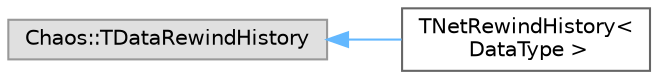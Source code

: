 digraph "Graphical Class Hierarchy"
{
 // INTERACTIVE_SVG=YES
 // LATEX_PDF_SIZE
  bgcolor="transparent";
  edge [fontname=Helvetica,fontsize=10,labelfontname=Helvetica,labelfontsize=10];
  node [fontname=Helvetica,fontsize=10,shape=box,height=0.2,width=0.4];
  rankdir="LR";
  Node0 [id="Node000000",label="Chaos::TDataRewindHistory",height=0.2,width=0.4,color="grey60", fillcolor="#E0E0E0", style="filled",tooltip=" "];
  Node0 -> Node1 [id="edge2929_Node000000_Node000001",dir="back",color="steelblue1",style="solid",tooltip=" "];
  Node1 [id="Node000001",label="TNetRewindHistory\<\l DataType \>",height=0.2,width=0.4,color="grey40", fillcolor="white", style="filled",URL="$de/d6f/structTNetRewindHistory.html",tooltip="Templated data history, holding a data buffer."];
}
